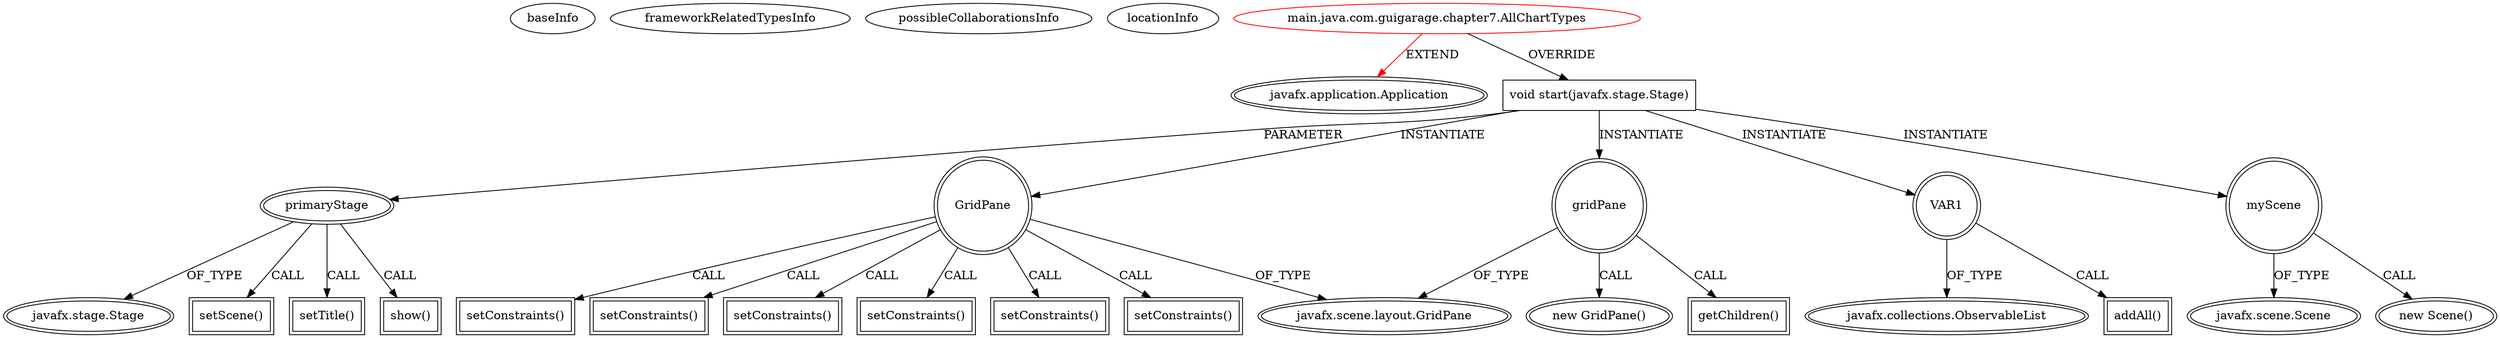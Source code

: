 digraph {
baseInfo[graphId=2900,category="extension_graph",isAnonymous=false,possibleRelation=false]
frameworkRelatedTypesInfo[0="javafx.application.Application"]
possibleCollaborationsInfo[]
locationInfo[projectName="guigarage-mastering-javafx-controls",filePath="/guigarage-mastering-javafx-controls/mastering-javafx-controls-master/src/main/java/com/guigarage/chapter7/AllChartTypes.java",contextSignature="AllChartTypes",graphId="2900"]
0[label="main.java.com.guigarage.chapter7.AllChartTypes",vertexType="ROOT_CLIENT_CLASS_DECLARATION",isFrameworkType=false,color=red]
1[label="javafx.application.Application",vertexType="FRAMEWORK_CLASS_TYPE",isFrameworkType=true,peripheries=2]
2[label="void start(javafx.stage.Stage)",vertexType="OVERRIDING_METHOD_DECLARATION",isFrameworkType=false,shape=box]
3[label="primaryStage",vertexType="PARAMETER_DECLARATION",isFrameworkType=true,peripheries=2]
4[label="javafx.stage.Stage",vertexType="FRAMEWORK_CLASS_TYPE",isFrameworkType=true,peripheries=2]
6[label="gridPane",vertexType="VARIABLE_EXPRESION",isFrameworkType=true,peripheries=2,shape=circle]
7[label="javafx.scene.layout.GridPane",vertexType="FRAMEWORK_CLASS_TYPE",isFrameworkType=true,peripheries=2]
5[label="new GridPane()",vertexType="CONSTRUCTOR_CALL",isFrameworkType=true,peripheries=2]
8[label="VAR1",vertexType="VARIABLE_EXPRESION",isFrameworkType=true,peripheries=2,shape=circle]
10[label="javafx.collections.ObservableList",vertexType="FRAMEWORK_INTERFACE_TYPE",isFrameworkType=true,peripheries=2]
9[label="addAll()",vertexType="INSIDE_CALL",isFrameworkType=true,peripheries=2,shape=box]
12[label="getChildren()",vertexType="INSIDE_CALL",isFrameworkType=true,peripheries=2,shape=box]
13[label="GridPane",vertexType="VARIABLE_EXPRESION",isFrameworkType=true,peripheries=2,shape=circle]
14[label="setConstraints()",vertexType="INSIDE_CALL",isFrameworkType=true,peripheries=2,shape=box]
17[label="setConstraints()",vertexType="INSIDE_CALL",isFrameworkType=true,peripheries=2,shape=box]
19[label="setConstraints()",vertexType="INSIDE_CALL",isFrameworkType=true,peripheries=2,shape=box]
21[label="setConstraints()",vertexType="INSIDE_CALL",isFrameworkType=true,peripheries=2,shape=box]
23[label="setConstraints()",vertexType="INSIDE_CALL",isFrameworkType=true,peripheries=2,shape=box]
25[label="setConstraints()",vertexType="INSIDE_CALL",isFrameworkType=true,peripheries=2,shape=box]
27[label="myScene",vertexType="VARIABLE_EXPRESION",isFrameworkType=true,peripheries=2,shape=circle]
28[label="javafx.scene.Scene",vertexType="FRAMEWORK_CLASS_TYPE",isFrameworkType=true,peripheries=2]
26[label="new Scene()",vertexType="CONSTRUCTOR_CALL",isFrameworkType=true,peripheries=2]
30[label="setScene()",vertexType="INSIDE_CALL",isFrameworkType=true,peripheries=2,shape=box]
32[label="setTitle()",vertexType="INSIDE_CALL",isFrameworkType=true,peripheries=2,shape=box]
34[label="show()",vertexType="INSIDE_CALL",isFrameworkType=true,peripheries=2,shape=box]
0->1[label="EXTEND",color=red]
0->2[label="OVERRIDE"]
3->4[label="OF_TYPE"]
2->3[label="PARAMETER"]
2->6[label="INSTANTIATE"]
6->7[label="OF_TYPE"]
6->5[label="CALL"]
2->8[label="INSTANTIATE"]
8->10[label="OF_TYPE"]
8->9[label="CALL"]
6->12[label="CALL"]
2->13[label="INSTANTIATE"]
13->7[label="OF_TYPE"]
13->14[label="CALL"]
13->17[label="CALL"]
13->19[label="CALL"]
13->21[label="CALL"]
13->23[label="CALL"]
13->25[label="CALL"]
2->27[label="INSTANTIATE"]
27->28[label="OF_TYPE"]
27->26[label="CALL"]
3->30[label="CALL"]
3->32[label="CALL"]
3->34[label="CALL"]
}
